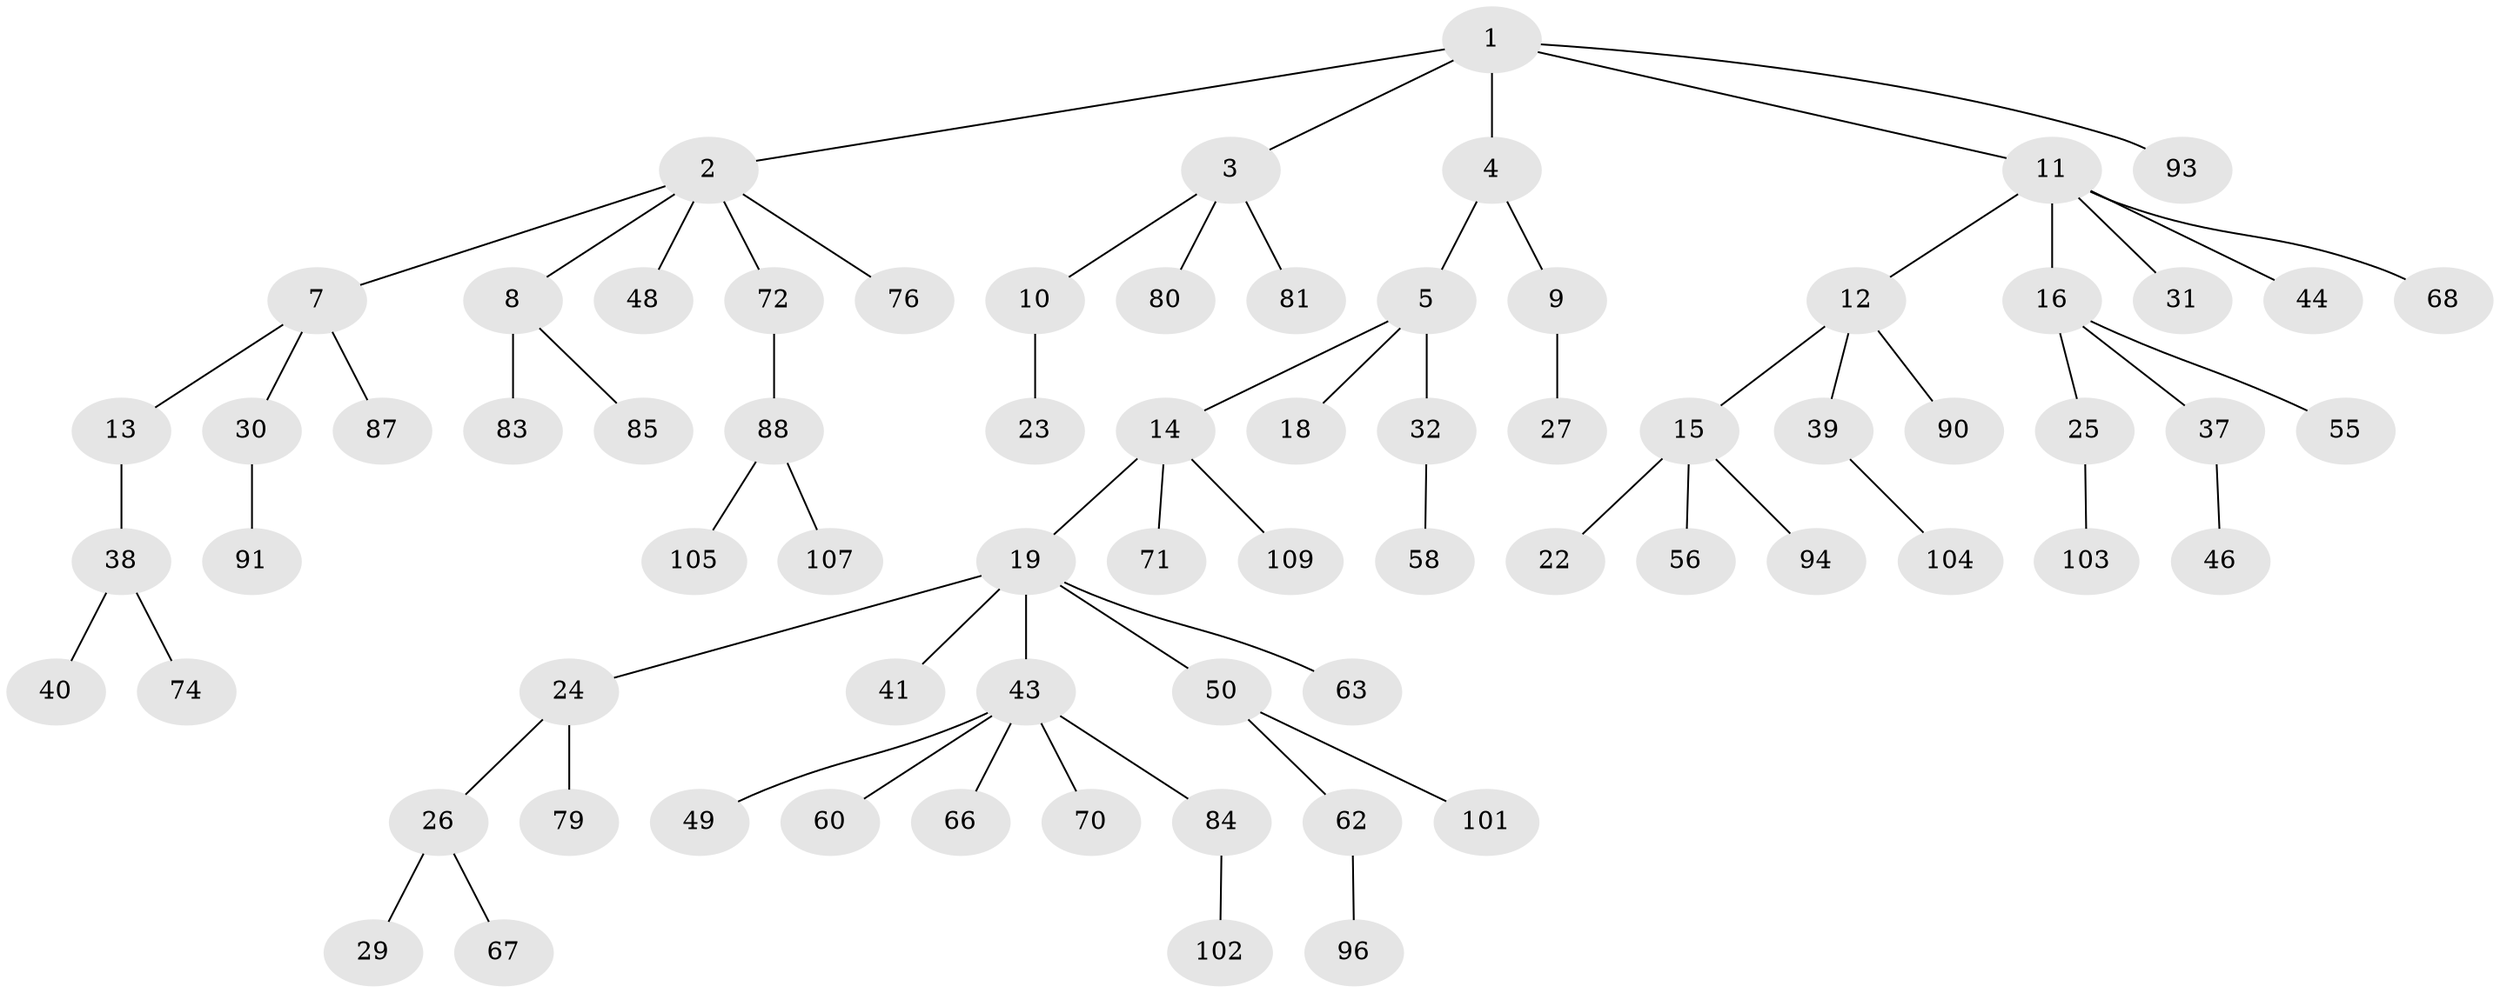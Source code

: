 // original degree distribution, {6: 0.02702702702702703, 4: 0.04504504504504504, 2: 0.26126126126126126, 5: 0.04504504504504504, 3: 0.13513513513513514, 1: 0.4864864864864865}
// Generated by graph-tools (version 1.1) at 2025/42/03/06/25 10:42:05]
// undirected, 72 vertices, 71 edges
graph export_dot {
graph [start="1"]
  node [color=gray90,style=filled];
  1 [super="+99"];
  2 [super="+57"];
  3 [super="+34"];
  4 [super="+89"];
  5 [super="+6"];
  7 [super="+17"];
  8 [super="+64"];
  9 [super="+59"];
  10 [super="+98"];
  11 [super="+28"];
  12 [super="+21"];
  13 [super="+20"];
  14 [super="+51"];
  15 [super="+52"];
  16 [super="+97"];
  18 [super="+35"];
  19 [super="+36"];
  22;
  23 [super="+33"];
  24 [super="+53"];
  25 [super="+65"];
  26;
  27 [super="+45"];
  29 [super="+82"];
  30 [super="+111"];
  31;
  32 [super="+42"];
  37;
  38 [super="+47"];
  39 [super="+77"];
  40;
  41;
  43 [super="+54"];
  44;
  46 [super="+69"];
  48;
  49 [super="+61"];
  50 [super="+86"];
  55;
  56;
  58 [super="+106"];
  60;
  62 [super="+73"];
  63 [super="+75"];
  66;
  67 [super="+78"];
  68;
  70;
  71;
  72 [super="+100"];
  74;
  76;
  79;
  80;
  81 [super="+92"];
  83;
  84;
  85;
  87 [super="+95"];
  88;
  90;
  91;
  93;
  94;
  96;
  101 [super="+108"];
  102;
  103 [super="+110"];
  104;
  105;
  107;
  109;
  1 -- 2;
  1 -- 3;
  1 -- 4;
  1 -- 11;
  1 -- 93;
  2 -- 7;
  2 -- 8;
  2 -- 48;
  2 -- 72;
  2 -- 76;
  3 -- 10;
  3 -- 81;
  3 -- 80;
  4 -- 5;
  4 -- 9;
  5 -- 18;
  5 -- 32;
  5 -- 14;
  7 -- 13;
  7 -- 30;
  7 -- 87;
  8 -- 85;
  8 -- 83;
  9 -- 27;
  10 -- 23;
  11 -- 12;
  11 -- 16;
  11 -- 68;
  11 -- 44;
  11 -- 31;
  12 -- 15;
  12 -- 39;
  12 -- 90;
  13 -- 38;
  14 -- 19;
  14 -- 71;
  14 -- 109;
  15 -- 22;
  15 -- 56;
  15 -- 94;
  16 -- 25;
  16 -- 37;
  16 -- 55;
  19 -- 24;
  19 -- 50;
  19 -- 41;
  19 -- 43;
  19 -- 63;
  24 -- 26;
  24 -- 79;
  25 -- 103;
  26 -- 29;
  26 -- 67;
  30 -- 91;
  32 -- 58;
  37 -- 46;
  38 -- 40;
  38 -- 74;
  39 -- 104;
  43 -- 49;
  43 -- 66;
  43 -- 70;
  43 -- 84;
  43 -- 60;
  50 -- 62;
  50 -- 101;
  62 -- 96;
  72 -- 88;
  84 -- 102;
  88 -- 105;
  88 -- 107;
}
